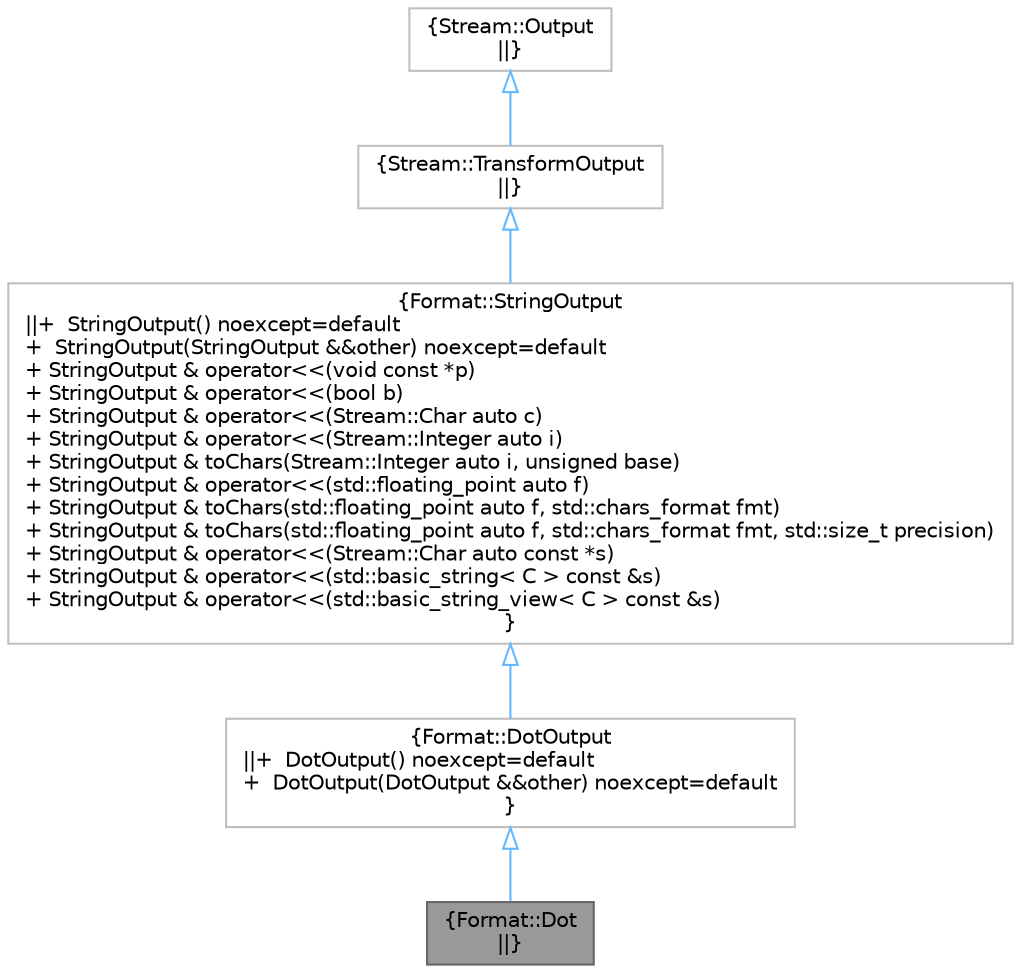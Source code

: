 digraph "Format::Dot"
{
 // LATEX_PDF_SIZE
  bgcolor="transparent";
  edge [fontname=Helvetica,fontsize=10,labelfontname=Helvetica,labelfontsize=10];
  node [fontname=Helvetica,fontsize=10,shape=box,height=0.2,width=0.4];
  Node1 [label="{Format::Dot\n||}",height=0.2,width=0.4,color="gray40", fillcolor="grey60", style="filled", fontcolor="black",tooltip=" "];
  Node2 -> Node1 [dir="back",color="steelblue1",style="solid",arrowtail="onormal"];
  Node2 [label="{Format::DotOutput\n||+  DotOutput() noexcept=default\l+  DotOutput(DotOutput &&other) noexcept=default\l}",height=0.2,width=0.4,color="grey75", fillcolor="white", style="filled",URL="$d8/db3/classFormat_1_1DotOutput.html",tooltip=" "];
  Node3 -> Node2 [dir="back",color="steelblue1",style="solid",arrowtail="onormal"];
  Node3 [label="{Format::StringOutput\n||+  StringOutput() noexcept=default\l+  StringOutput(StringOutput &&other) noexcept=default\l+ StringOutput & operator\<\<(void const *p)\l+ StringOutput & operator\<\<(bool b)\l+ StringOutput & operator\<\<(Stream::Char auto c)\l+ StringOutput & operator\<\<(Stream::Integer auto i)\l+ StringOutput & toChars(Stream::Integer auto i, unsigned base)\l+ StringOutput & operator\<\<(std::floating_point auto f)\l+ StringOutput & toChars(std::floating_point auto f, std::chars_format fmt)\l+ StringOutput & toChars(std::floating_point auto f, std::chars_format fmt, std::size_t precision)\l+ StringOutput & operator\<\<(Stream::Char auto const *s)\l+ StringOutput & operator\<\<(std::basic_string\< C \> const &s)\l+ StringOutput & operator\<\<(std::basic_string_view\< C \> const &s)\l}",height=0.2,width=0.4,color="grey75", fillcolor="white", style="filled",URL="$d1/dc1/classFormat_1_1StringOutput.html",tooltip=" "];
  Node4 -> Node3 [dir="back",color="steelblue1",style="solid",arrowtail="onormal"];
  Node4 [label="{Stream::TransformOutput\n||}",height=0.2,width=0.4,color="grey75", fillcolor="white", style="filled",URL="/tmp/build/x64/Release/Stream/tag.xml$d1/dff/classStream_1_1TransformOutput.html",tooltip=" "];
  Node5 -> Node4 [dir="back",color="steelblue1",style="solid",arrowtail="onormal"];
  Node5 [label="{Stream::Output\n||}",height=0.2,width=0.4,color="grey75", fillcolor="white", style="filled",URL="/tmp/build/x64/Release/Stream/tag.xml$df/dc2/classStream_1_1Output.html",tooltip=" "];
}
